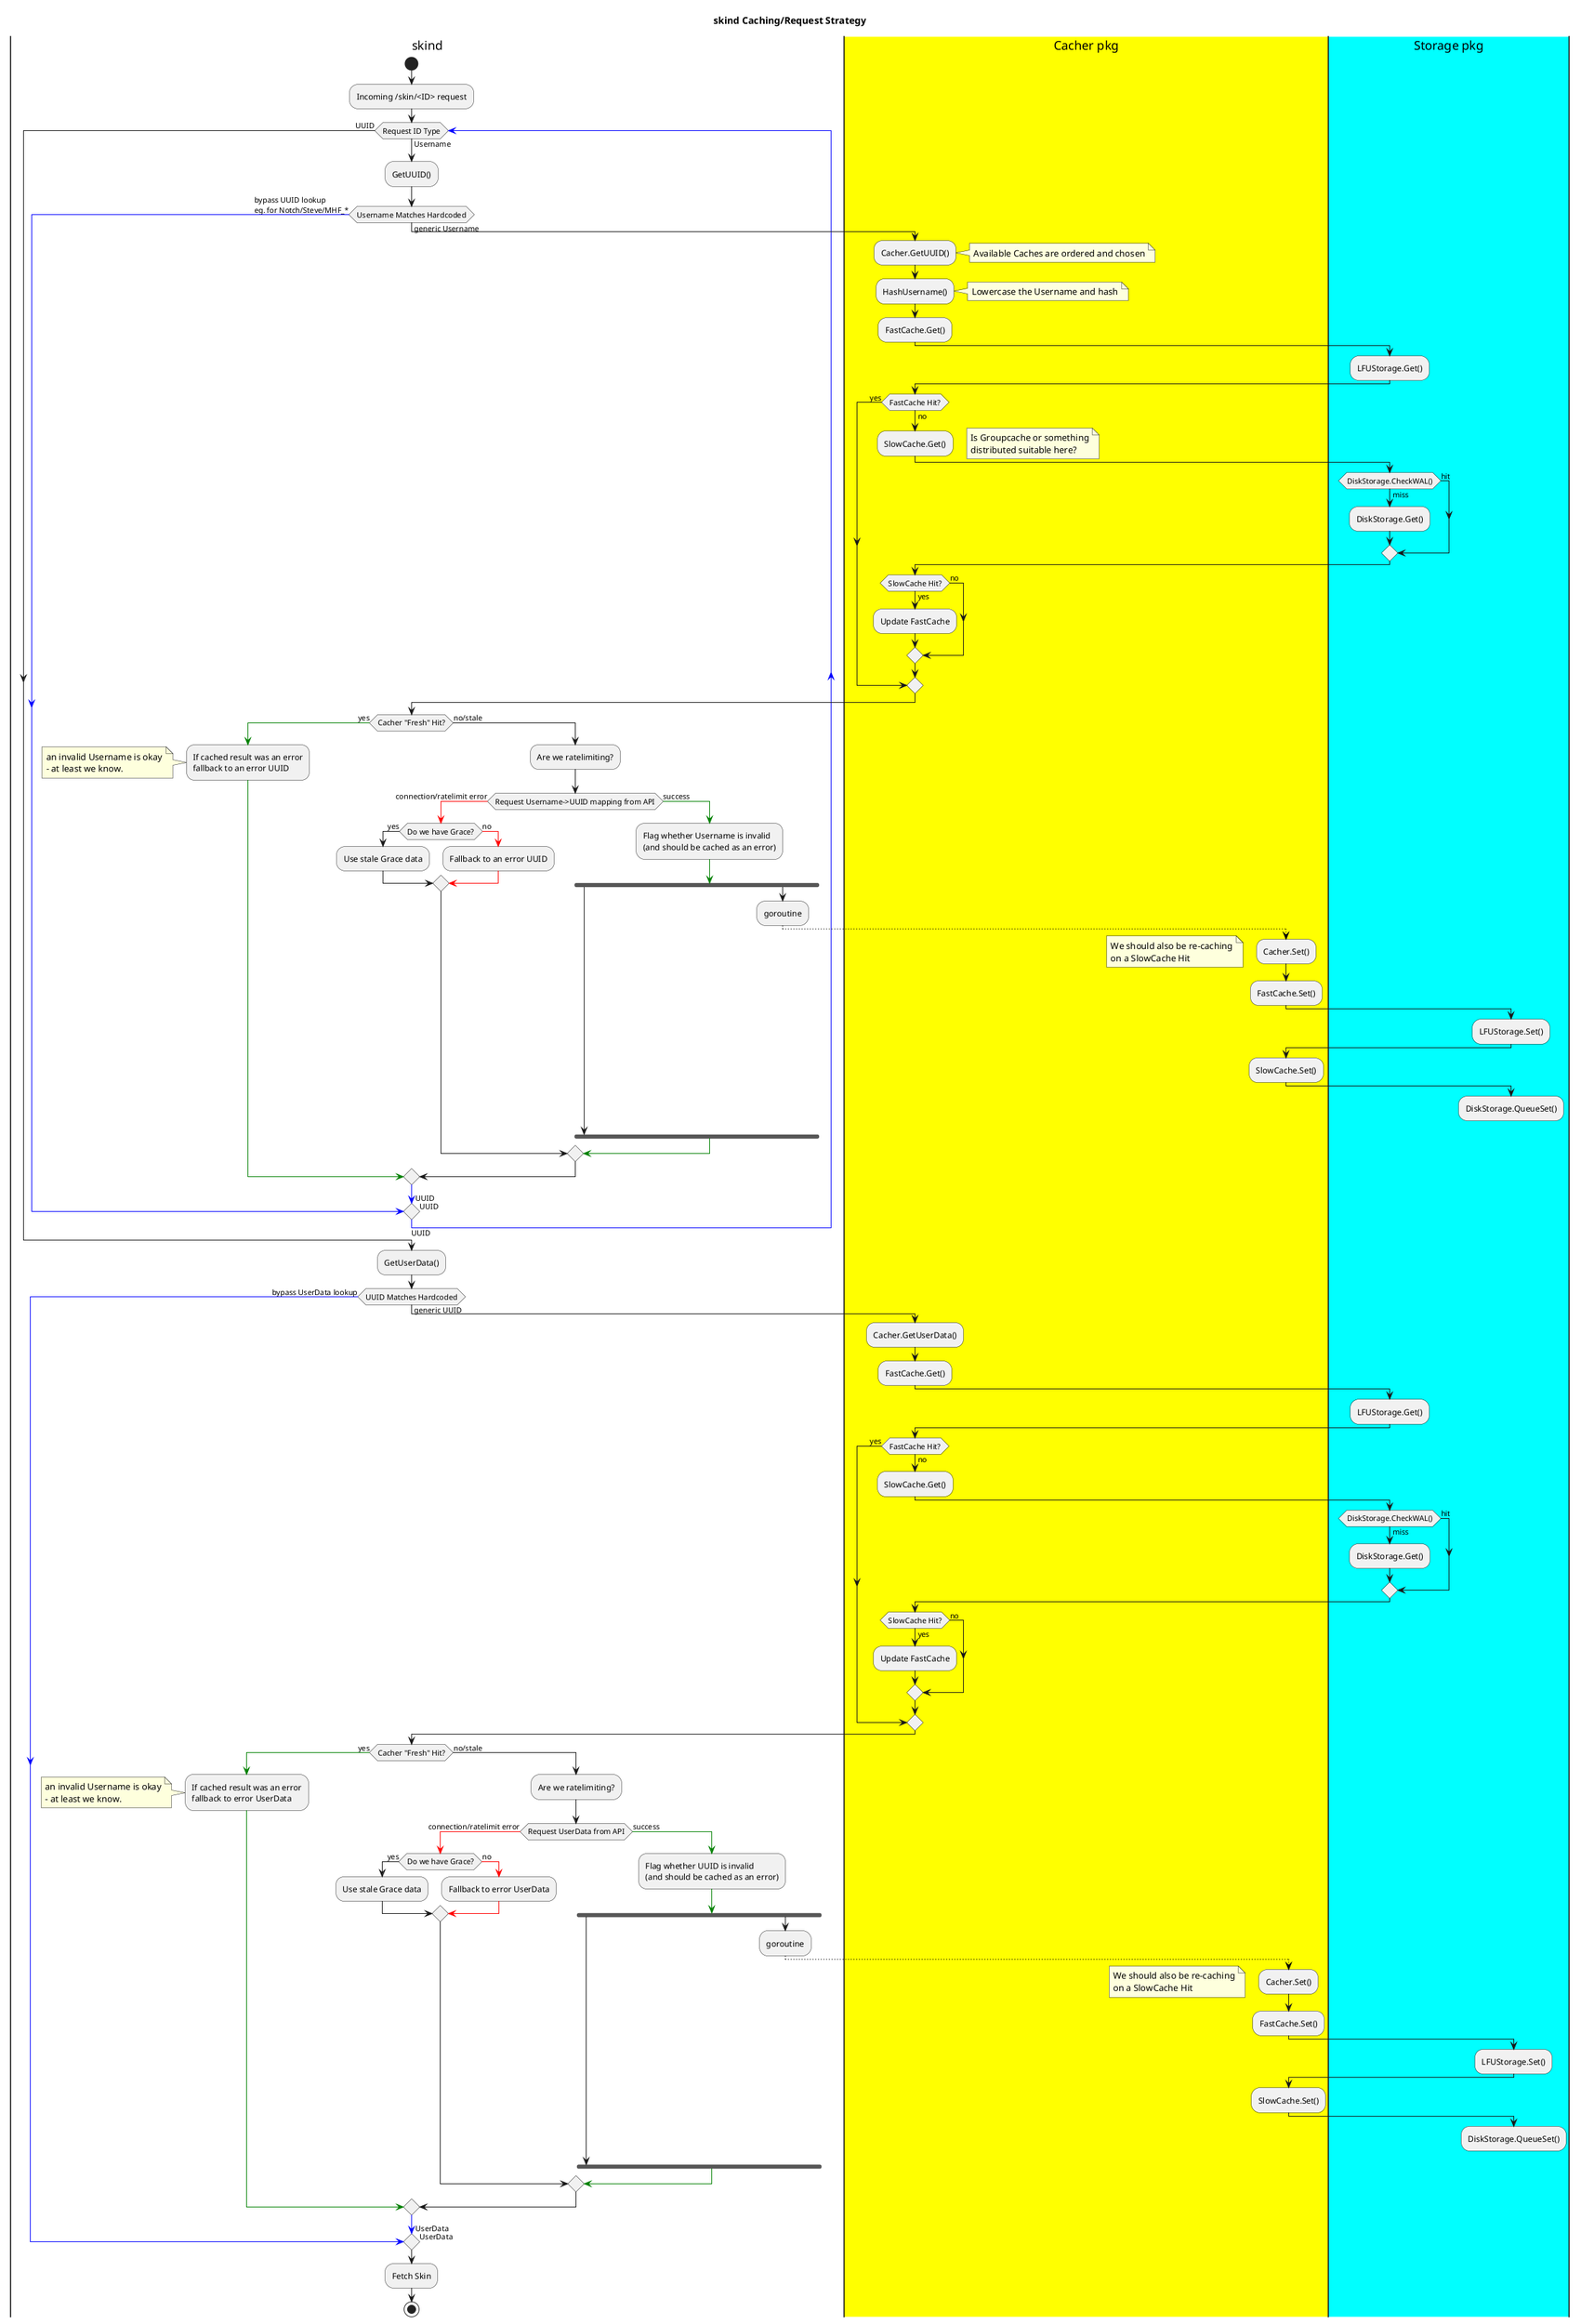 @startuml
title skind Caching/Request Strategy

|skind|
start

:Incoming /skin/<ID> request;

while (Request ID Type) is (Username)

' ## We have a Username ##

  :GetUUID();
  if (Username Matches Hardcoded) then (bypass UUID lookup\neg. for Notch/Steve/MHF_*)
    -[#blue]-> UUID;
  else (generic Username)
|#Yellow|cacher|Cacher pkg

    ' ## Cache Lookup ##

    :Cacher.GetUUID();
    note right: Available Caches are ordered and chosen
    :HashUsername();
    note right: Lowercase the Username and hash
    :FastCache.Get();
|#Cyan|storage|Storage pkg
    :LFUStorage.Get();
|cacher|
    if (FastCache Hit?) then (yes)
    else (no)
      :SlowCache.Get();
      floating note right: Is Groupcache or something\ndistributed suitable here?
|storage|
      if (DiskStorage.CheckWAL()) then (miss)
        :DiskStorage.Get();
      else (hit)
      endif

|cacher|
      if (SlowCache Hit?) then (yes)
        :Update FastCache;
      else (no)
      endif
    endif
|skind|

    ' ## Process Cache Result

    if (Cacher "Fresh" Hit?) then (yes)
    -[#green]->
    :If cached result was an error\nfallback to an error UUID;
    note left: an invalid Username is okay\n- at least we know.
    -[#green]->
    else (no/stale)
      :Are we ratelimiting?;
      if (Request Username->UUID mapping from API) then (connection/ratelimit error)
        -[#red]->
        if (Do we have Grace?) then (yes)
          :Use stale Grace data;
        else (no)
          -[#red]->
          :Fallback to an error UUID;
          -[#red]->
        endif
      else (success)
        -[#green]->
        :Flag whether Username is invalid\n(and should be cached as an error);
        -[#green]->
        fork
        fork again
          :goroutine;
          -[#black,dotted]->
|cacher|
          :Cacher.Set();
          floating note left: We should also be re-caching\non a SlowCache Hit
          :FastCache.Set();
|storage|
          :LFUStorage.Set();
|cacher|
          :SlowCache.Set();
|storage|
          :DiskStorage.QueueSet();
          kill
|skind|
        end fork
        -[#green]->
      endif
    endif
    -[#blue]-> UUID;
  endif
  -[#blue]-> UUID;
endwhile (UUID)

' ## We have a UUID ##

:GetUserData();
if (UUID Matches Hardcoded) then (bypass UserData lookup)
  -[#blue]-> UserData;
else (generic UUID)

' ## Cache Lookup ##

|cacher|
:Cacher.GetUserData();
:FastCache.Get();
|#Cyan|storage|Storage pkg
:LFUStorage.Get();
|cacher|

if (FastCache Hit?) then (yes)
else (no)
  :SlowCache.Get();
|storage|
  if (DiskStorage.CheckWAL()) then (miss)
    :DiskStorage.Get();
  else (hit)
  endif

|cacher|
  if (SlowCache Hit?) then (yes)
    :Update FastCache;
  else (no)
  endif
endif
|skind|

' ## Process Cache Result

if (Cacher "Fresh" Hit?) then (yes)
  -[#green]->
  :If cached result was an error\nfallback to error UserData;
  note left: an invalid Username is okay\n- at least we know.
  -[#green]->
else (no/stale)
  :Are we ratelimiting?;
  if (Request UserData from API) then (connection/ratelimit error)
    -[#red]->
    if (Do we have Grace?) then (yes)
      :Use stale Grace data;
    else (no)
      -[#red]->
      :Fallback to error UserData;
      -[#red]->
    endif
  else (success)
    -[#green]->
    :Flag whether UUID is invalid\n(and should be cached as an error);
    -[#green]->
      fork
        fork again
          :goroutine;
          -[#black,dotted]->
|cacher|
          :Cacher.Set();
          floating note left: We should also be re-caching\non a SlowCache Hit
          :FastCache.Set();
|storage|
          :LFUStorage.Set();
|cacher|
          :SlowCache.Set();
|storage|
          :DiskStorage.QueueSet();
          kill
|skind|
      end fork
      -[#green]->
    endif
  endif
  -[#blue]-> UserData;
endif

:Fetch Skin;

stop
@enduml

